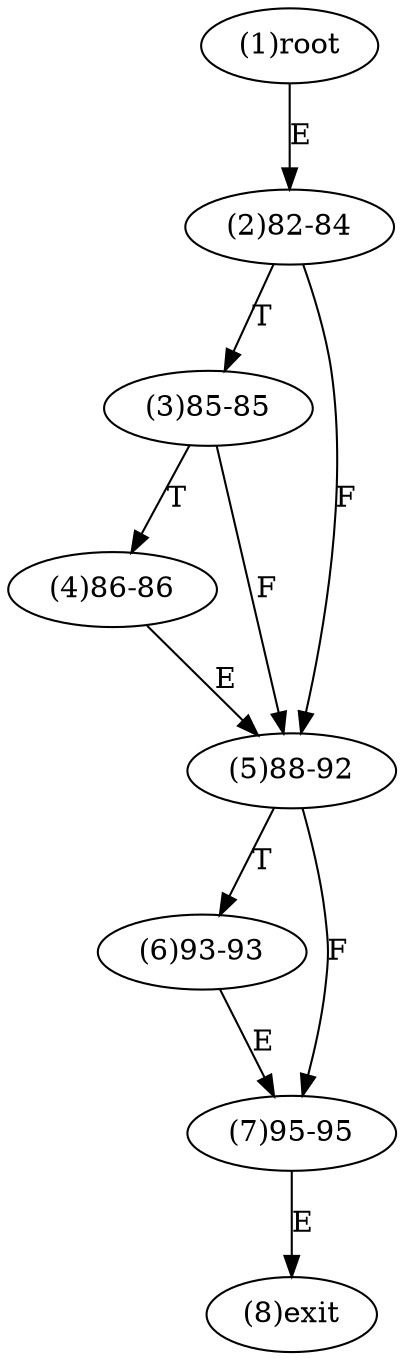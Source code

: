 digraph "" { 
1[ label="(1)root"];
2[ label="(2)82-84"];
3[ label="(3)85-85"];
4[ label="(4)86-86"];
5[ label="(5)88-92"];
6[ label="(6)93-93"];
7[ label="(7)95-95"];
8[ label="(8)exit"];
1->2[ label="E"];
2->5[ label="F"];
2->3[ label="T"];
3->5[ label="F"];
3->4[ label="T"];
4->5[ label="E"];
5->7[ label="F"];
5->6[ label="T"];
6->7[ label="E"];
7->8[ label="E"];
}